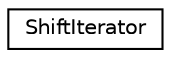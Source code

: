 digraph "Graphical Class Hierarchy"
{
  edge [fontname="Helvetica",fontsize="10",labelfontname="Helvetica",labelfontsize="10"];
  node [fontname="Helvetica",fontsize="10",shape=record];
  rankdir="LR";
  Node0 [label="ShiftIterator",height=0.2,width=0.4,color="black", fillcolor="white", style="filled",URL="$classShiftIterator.html",tooltip="Class to manage box-shifting used to enforce periodic BC&#39;s. "];
}
